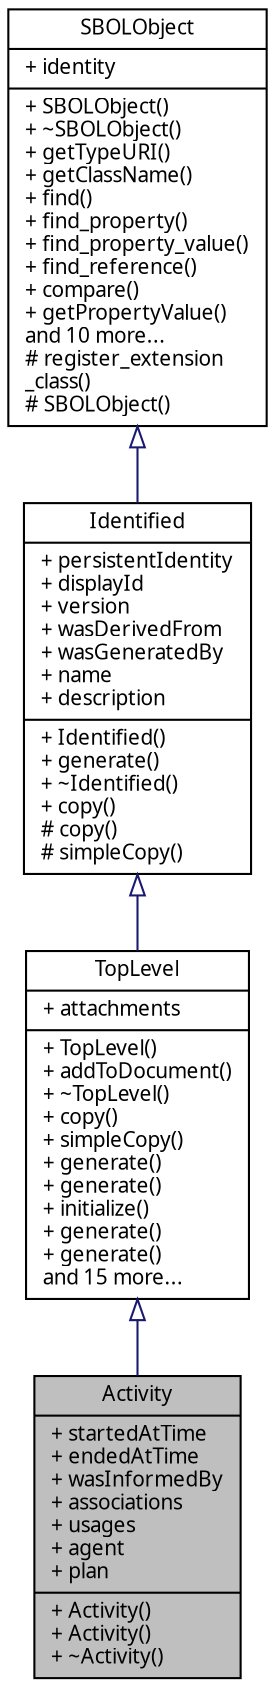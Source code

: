 digraph "Activity"
{
  edge [fontname="FreeSans.ttf",fontsize="10",labelfontname="FreeSans.ttf",labelfontsize="10"];
  node [fontname="FreeSans.ttf",fontsize="10",shape=record];
  Node0 [label="{Activity\n|+ startedAtTime\l+ endedAtTime\l+ wasInformedBy\l+ associations\l+ usages\l+ agent\l+ plan\l|+ Activity()\l+ Activity()\l+ ~Activity()\l}",height=0.2,width=0.4,color="black", fillcolor="grey75", style="filled", fontcolor="black"];
  Node1 -> Node0 [dir="back",color="midnightblue",fontsize="10",style="solid",arrowtail="onormal",fontname="FreeSans.ttf"];
  Node1 [label="{TopLevel\n|+ attachments\l|+ TopLevel()\l+ addToDocument()\l+ ~TopLevel()\l+ copy()\l+ simpleCopy()\l+ generate()\l+ generate()\l+ initialize()\l+ generate()\l+ generate()\land 15 more...\l}",height=0.2,width=0.4,color="black", fillcolor="white", style="filled",URL="$classsbol_1_1_top_level.html",tooltip="All SBOL classes derived from TopLevel appear as top level nodes in the RDF/XML document tree and SBO..."];
  Node2 -> Node1 [dir="back",color="midnightblue",fontsize="10",style="solid",arrowtail="onormal",fontname="FreeSans.ttf"];
  Node2 [label="{Identified\n|+ persistentIdentity\l+ displayId\l+ version\l+ wasDerivedFrom\l+ wasGeneratedBy\l+ name\l+ description\l|+ Identified()\l+ generate()\l+ ~Identified()\l+ copy()\l# copy()\l# simpleCopy()\l}",height=0.2,width=0.4,color="black", fillcolor="white", style="filled",URL="$classsbol_1_1_identified.html",tooltip="All SBOL-defined classes are directly or indirectly derived from the Identified abstract class..."];
  Node3 -> Node2 [dir="back",color="midnightblue",fontsize="10",style="solid",arrowtail="onormal",fontname="FreeSans.ttf"];
  Node3 [label="{SBOLObject\n|+ identity\l|+ SBOLObject()\l+ ~SBOLObject()\l+ getTypeURI()\l+ getClassName()\l+ find()\l+ find_property()\l+ find_property_value()\l+ find_reference()\l+ compare()\l+ getPropertyValue()\land 10 more...\l# register_extension\l_class()\l# SBOLObject()\l}",height=0.2,width=0.4,color="black", fillcolor="white", style="filled",URL="$classsbol_1_1_s_b_o_l_object.html",tooltip="An SBOLObject converts a C++ class data structure into an RDF triple store and contains methods for s..."];
}
